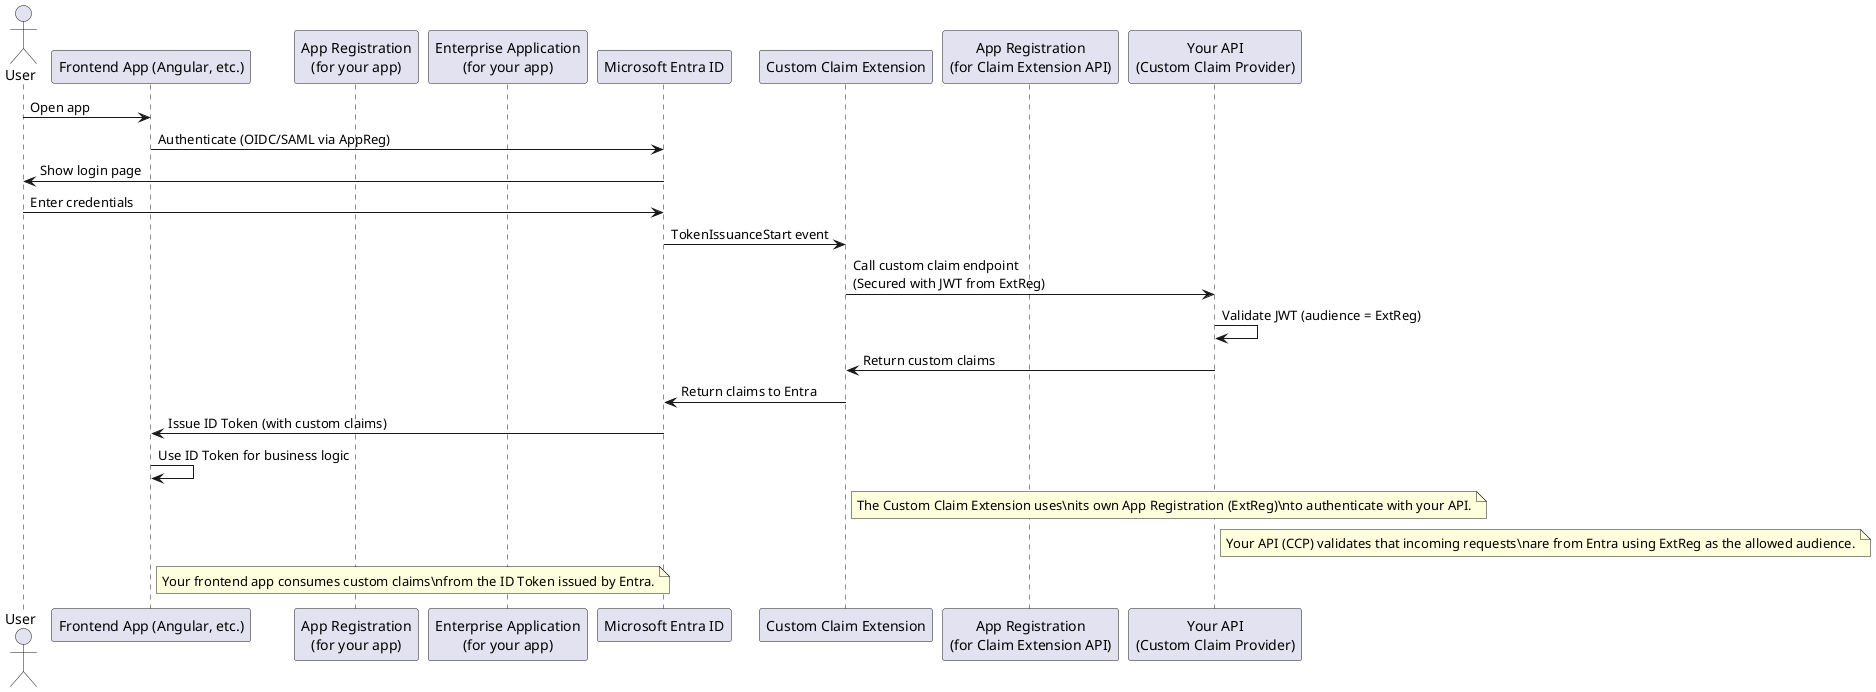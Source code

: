 @startuml
actor User
participant "Frontend App (Angular, etc.)" as FE
participant "App Registration\n(for your app)" as AppReg
participant "Enterprise Application\n(for your app)" as EntApp
participant "Microsoft Entra ID" as Entra
participant "Custom Claim Extension" as Extension
participant "App Registration\n(for Claim Extension API)" as ExtReg
participant "Your API\n(Custom Claim Provider)" as CCP

User -> FE : Open app
FE -> Entra : Authenticate (OIDC/SAML via AppReg)
Entra -> User : Show login page
User -> Entra : Enter credentials
Entra -> Extension : TokenIssuanceStart event
Extension -> CCP : Call custom claim endpoint\n(Secured with JWT from ExtReg)
CCP -> CCP : Validate JWT (audience = ExtReg)
CCP -> Extension : Return custom claims
Extension -> Entra : Return claims to Entra
Entra -> FE : Issue ID Token (with custom claims)
FE -> FE : Use ID Token for business logic

note right of Extension
The Custom Claim Extension uses\nits own App Registration (ExtReg)\nto authenticate with your API.
end note

note right of CCP
Your API (CCP) validates that incoming requests\nare from Entra using ExtReg as the allowed audience.
end note

note right of FE
Your frontend app consumes custom claims\nfrom the ID Token issued by Entra.
end note
@enduml